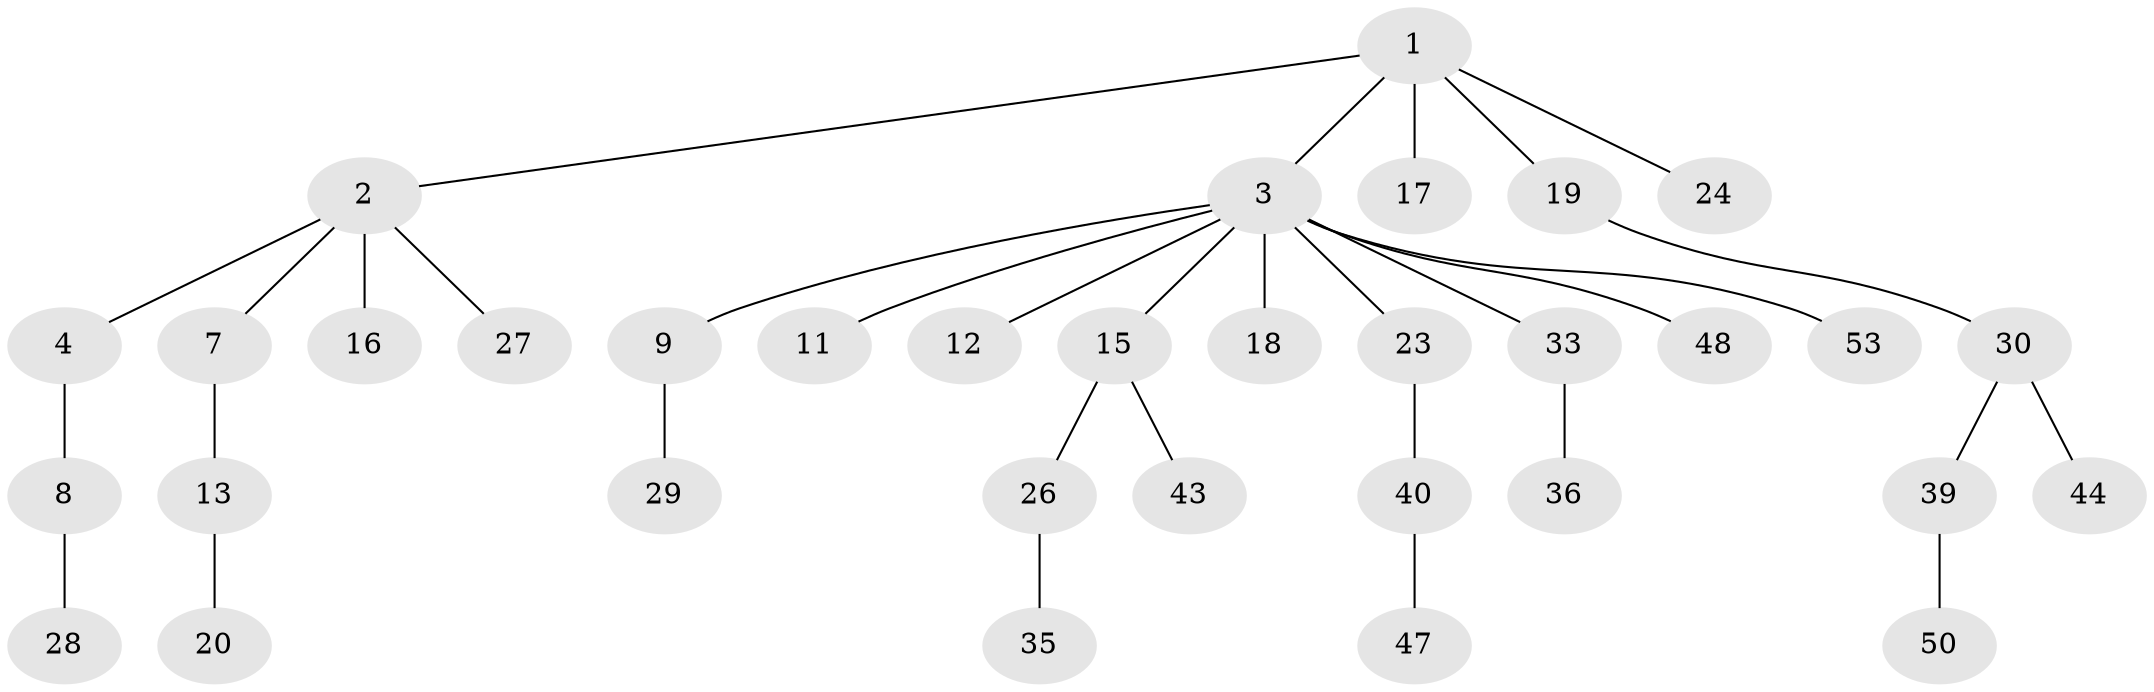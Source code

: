 // original degree distribution, {5: 0.03773584905660377, 6: 0.03773584905660377, 2: 0.3018867924528302, 3: 0.1320754716981132, 1: 0.4716981132075472, 4: 0.018867924528301886}
// Generated by graph-tools (version 1.1) at 2025/11/02/27/25 16:11:25]
// undirected, 34 vertices, 33 edges
graph export_dot {
graph [start="1"]
  node [color=gray90,style=filled];
  1 [super="+6"];
  2 [super="+10"];
  3 [super="+5"];
  4;
  7 [super="+31"];
  8 [super="+21"];
  9 [super="+14"];
  11;
  12;
  13 [super="+25"];
  15 [super="+42"];
  16;
  17;
  18 [super="+32"];
  19;
  20 [super="+22"];
  23;
  24;
  26 [super="+41"];
  27 [super="+45"];
  28 [super="+37"];
  29 [super="+34"];
  30 [super="+38"];
  33 [super="+52"];
  35 [super="+51"];
  36;
  39 [super="+49"];
  40 [super="+46"];
  43;
  44;
  47;
  48;
  50;
  53;
  1 -- 2;
  1 -- 3;
  1 -- 19;
  1 -- 24;
  1 -- 17;
  2 -- 4;
  2 -- 7;
  2 -- 27;
  2 -- 16;
  3 -- 9;
  3 -- 12;
  3 -- 23;
  3 -- 33;
  3 -- 48;
  3 -- 18;
  3 -- 53;
  3 -- 11;
  3 -- 15;
  4 -- 8;
  7 -- 13;
  8 -- 28;
  9 -- 29;
  13 -- 20;
  15 -- 26;
  15 -- 43;
  19 -- 30;
  23 -- 40;
  26 -- 35;
  30 -- 39;
  30 -- 44;
  33 -- 36;
  39 -- 50;
  40 -- 47;
}
